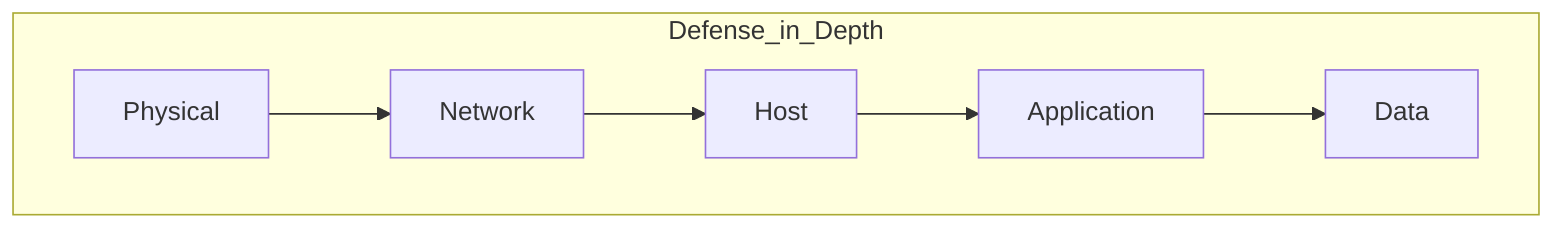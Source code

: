 flowchart TD
    subgraph Defense_in_Depth
        A[Physical] --> B[Network]
        B --> C[Host]
        C --> D[Application]
        D --> E[Data]
    end